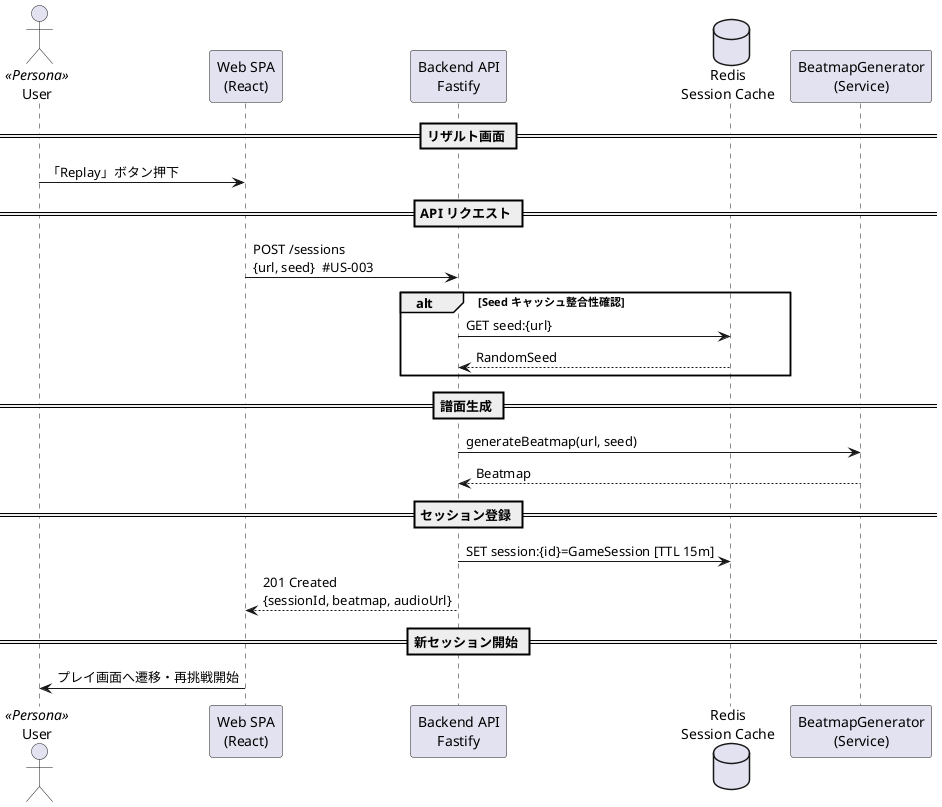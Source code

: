 @startuml
' ==============================================================
' Sequence Diagram — Replay Flow (#US-003)
' PlayAsYouLike Web Rhythm Game
' ==============================================================
actor User as user <<Persona>>
participant "Web SPA\n(React)"            as spa
participant "Backend API\nFastify"        as api
database    "Redis\nSession Cache"        as cache
participant "BeatmapGenerator\n(Service)" as gen

== リザルト画面 ==
user -> spa : 「Replay」ボタン押下

== API リクエスト ==
spa -> api : POST /sessions\n{url, seed}  #US-003

alt Seed キャッシュ整合性確認
    api -> cache : GET seed:{url}
    cache --> api : RandomSeed
end

== 譜面生成 ==
api -> gen : generateBeatmap(url, seed)
gen --> api : Beatmap

== セッション登録 ==
api -> cache : SET session:{id}=GameSession [TTL 15m]

api --> spa : 201 Created\n{sessionId, beatmap, audioUrl}

== 新セッション開始 ==
spa -> user : プレイ画面へ遷移・再挑戦開始
@enduml